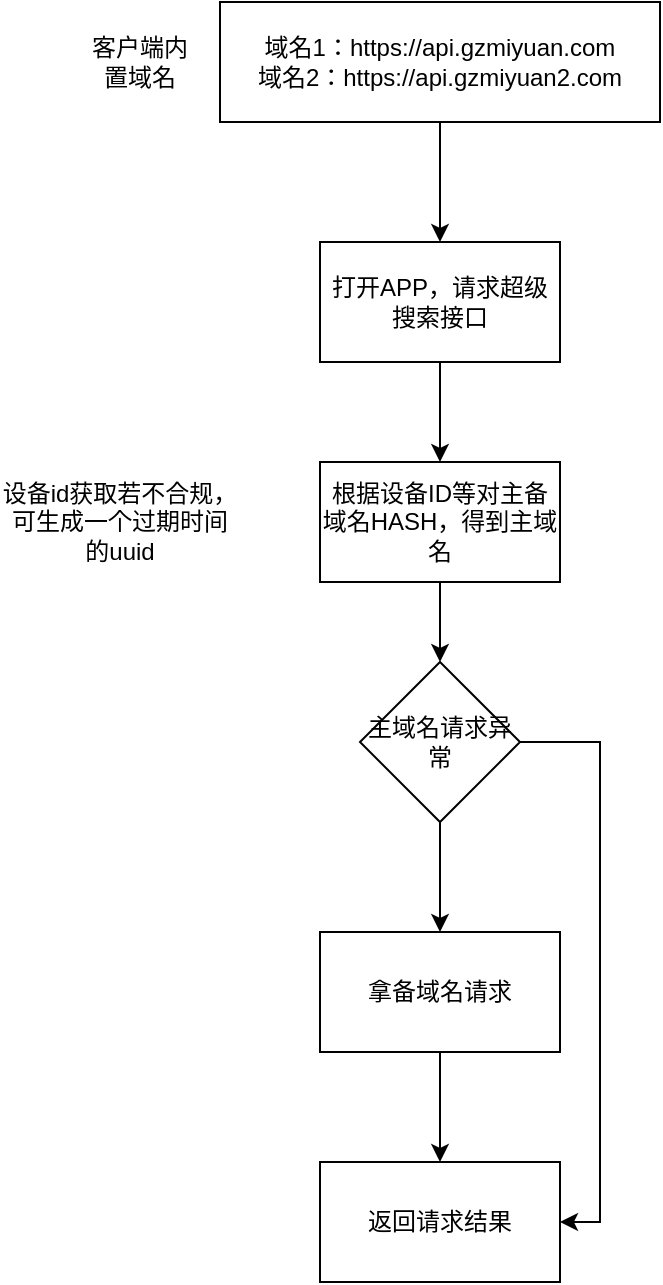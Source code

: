 <mxfile version="24.5.1" type="github">
  <diagram name="第 1 页" id="sjWXWl18P2W470_uy2_I">
    <mxGraphModel dx="984" dy="645" grid="1" gridSize="10" guides="1" tooltips="1" connect="1" arrows="1" fold="1" page="1" pageScale="1" pageWidth="827" pageHeight="1169" math="0" shadow="0">
      <root>
        <mxCell id="0" />
        <mxCell id="1" parent="0" />
        <mxCell id="upkc6mN6fTIjEAg0F6dE-11" style="edgeStyle=orthogonalEdgeStyle;rounded=0;orthogonalLoop=1;jettySize=auto;html=1;exitX=0.5;exitY=1;exitDx=0;exitDy=0;entryX=0.5;entryY=0;entryDx=0;entryDy=0;" edge="1" parent="1" source="upkc6mN6fTIjEAg0F6dE-5" target="upkc6mN6fTIjEAg0F6dE-7">
          <mxGeometry relative="1" as="geometry" />
        </mxCell>
        <mxCell id="upkc6mN6fTIjEAg0F6dE-5" value="&lt;span style=&quot;text-wrap: nowrap;&quot;&gt;域名1：https://api.gzmiyuan.com&lt;/span&gt;&lt;div style=&quot;text-wrap: nowrap;&quot;&gt;域名2：https://api.gzmiyuan2.com&lt;/div&gt;" style="rounded=0;whiteSpace=wrap;html=1;" vertex="1" parent="1">
          <mxGeometry x="250" y="90" width="220" height="60" as="geometry" />
        </mxCell>
        <mxCell id="upkc6mN6fTIjEAg0F6dE-6" value="客户端内置域名" style="text;html=1;align=center;verticalAlign=middle;whiteSpace=wrap;rounded=0;" vertex="1" parent="1">
          <mxGeometry x="180" y="107.5" width="60" height="25" as="geometry" />
        </mxCell>
        <mxCell id="upkc6mN6fTIjEAg0F6dE-12" style="edgeStyle=orthogonalEdgeStyle;rounded=0;orthogonalLoop=1;jettySize=auto;html=1;exitX=0.5;exitY=1;exitDx=0;exitDy=0;entryX=0.5;entryY=0;entryDx=0;entryDy=0;" edge="1" parent="1" source="upkc6mN6fTIjEAg0F6dE-7" target="upkc6mN6fTIjEAg0F6dE-9">
          <mxGeometry relative="1" as="geometry" />
        </mxCell>
        <mxCell id="upkc6mN6fTIjEAg0F6dE-7" value="打开APP，请求超级搜索接口" style="rounded=0;whiteSpace=wrap;html=1;" vertex="1" parent="1">
          <mxGeometry x="300" y="210" width="120" height="60" as="geometry" />
        </mxCell>
        <mxCell id="upkc6mN6fTIjEAg0F6dE-17" style="edgeStyle=orthogonalEdgeStyle;rounded=0;orthogonalLoop=1;jettySize=auto;html=1;exitX=0.5;exitY=1;exitDx=0;exitDy=0;" edge="1" parent="1" source="upkc6mN6fTIjEAg0F6dE-9" target="upkc6mN6fTIjEAg0F6dE-13">
          <mxGeometry relative="1" as="geometry" />
        </mxCell>
        <mxCell id="upkc6mN6fTIjEAg0F6dE-9" value="根据设备ID等对主备域名HASH，得到主域名" style="rounded=0;whiteSpace=wrap;html=1;" vertex="1" parent="1">
          <mxGeometry x="300" y="320" width="120" height="60" as="geometry" />
        </mxCell>
        <mxCell id="upkc6mN6fTIjEAg0F6dE-10" value="设备id获取若不合规，可生成一个过期时间的uuid" style="text;html=1;align=center;verticalAlign=middle;whiteSpace=wrap;rounded=0;" vertex="1" parent="1">
          <mxGeometry x="140" y="337.5" width="120" height="25" as="geometry" />
        </mxCell>
        <mxCell id="upkc6mN6fTIjEAg0F6dE-18" style="edgeStyle=orthogonalEdgeStyle;rounded=0;orthogonalLoop=1;jettySize=auto;html=1;exitX=1;exitY=0.5;exitDx=0;exitDy=0;entryX=1;entryY=0.5;entryDx=0;entryDy=0;" edge="1" parent="1" source="upkc6mN6fTIjEAg0F6dE-13" target="upkc6mN6fTIjEAg0F6dE-16">
          <mxGeometry relative="1" as="geometry" />
        </mxCell>
        <mxCell id="upkc6mN6fTIjEAg0F6dE-19" style="edgeStyle=orthogonalEdgeStyle;rounded=0;orthogonalLoop=1;jettySize=auto;html=1;exitX=0.5;exitY=1;exitDx=0;exitDy=0;entryX=0.5;entryY=0;entryDx=0;entryDy=0;" edge="1" parent="1" source="upkc6mN6fTIjEAg0F6dE-13" target="upkc6mN6fTIjEAg0F6dE-15">
          <mxGeometry relative="1" as="geometry" />
        </mxCell>
        <mxCell id="upkc6mN6fTIjEAg0F6dE-13" value="主域名请求异常" style="rhombus;whiteSpace=wrap;html=1;" vertex="1" parent="1">
          <mxGeometry x="320" y="420" width="80" height="80" as="geometry" />
        </mxCell>
        <mxCell id="upkc6mN6fTIjEAg0F6dE-20" style="edgeStyle=orthogonalEdgeStyle;rounded=0;orthogonalLoop=1;jettySize=auto;html=1;exitX=0.5;exitY=1;exitDx=0;exitDy=0;entryX=0.5;entryY=0;entryDx=0;entryDy=0;" edge="1" parent="1" source="upkc6mN6fTIjEAg0F6dE-15" target="upkc6mN6fTIjEAg0F6dE-16">
          <mxGeometry relative="1" as="geometry" />
        </mxCell>
        <mxCell id="upkc6mN6fTIjEAg0F6dE-15" value="拿备域名请求" style="rounded=0;whiteSpace=wrap;html=1;" vertex="1" parent="1">
          <mxGeometry x="300" y="555" width="120" height="60" as="geometry" />
        </mxCell>
        <mxCell id="upkc6mN6fTIjEAg0F6dE-16" value="返回请求结果" style="rounded=0;whiteSpace=wrap;html=1;" vertex="1" parent="1">
          <mxGeometry x="300" y="670" width="120" height="60" as="geometry" />
        </mxCell>
      </root>
    </mxGraphModel>
  </diagram>
</mxfile>
